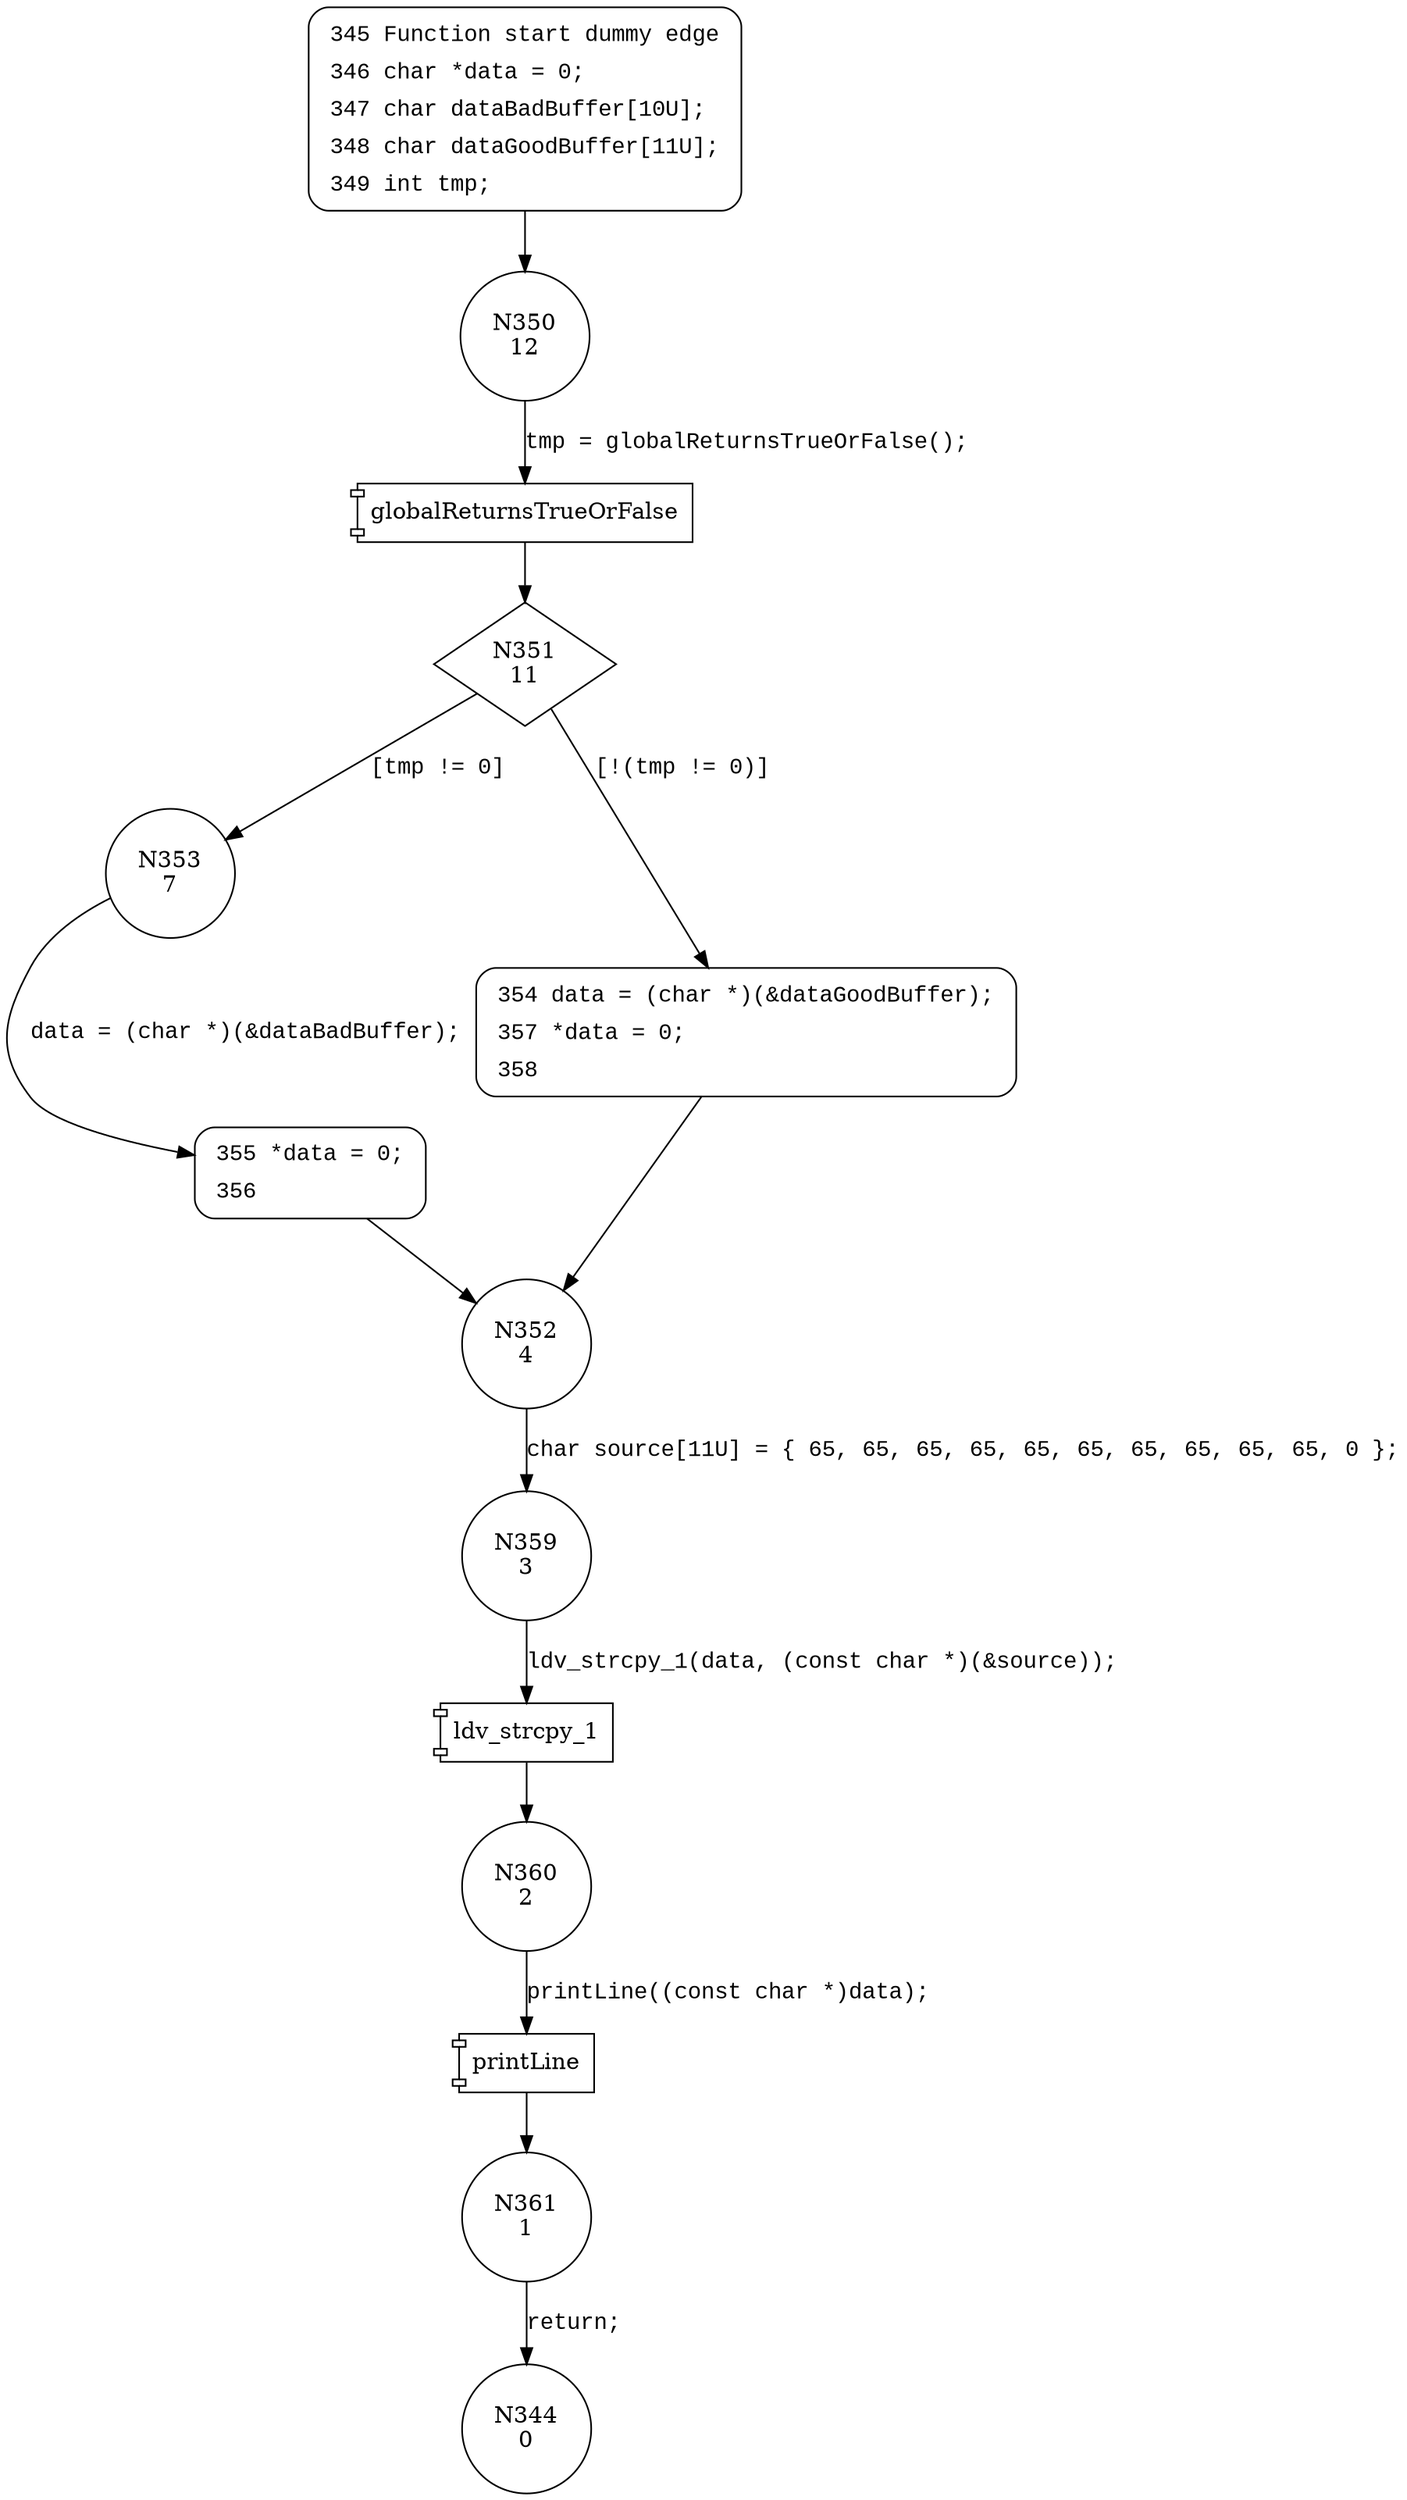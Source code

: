 digraph CWE121_Stack_Based_Buffer_Overflow__CWE193_char_declare_cpy_12_bad {
350 [shape="circle" label="N350\n12"]
351 [shape="diamond" label="N351\n11"]
353 [shape="circle" label="N353\n7"]
354 [shape="circle" label="N354\n10"]
352 [shape="circle" label="N352\n4"]
359 [shape="circle" label="N359\n3"]
360 [shape="circle" label="N360\n2"]
361 [shape="circle" label="N361\n1"]
355 [shape="circle" label="N355\n6"]
344 [shape="circle" label="N344\n0"]
345 [style="filled,bold" penwidth="1" fillcolor="white" fontname="Courier New" shape="Mrecord" label=<<table border="0" cellborder="0" cellpadding="3" bgcolor="white"><tr><td align="right">345</td><td align="left">Function start dummy edge</td></tr><tr><td align="right">346</td><td align="left">char *data = 0;</td></tr><tr><td align="right">347</td><td align="left">char dataBadBuffer[10U];</td></tr><tr><td align="right">348</td><td align="left">char dataGoodBuffer[11U];</td></tr><tr><td align="right">349</td><td align="left">int tmp;</td></tr></table>>]
345 -> 350[label=""]
354 [style="filled,bold" penwidth="1" fillcolor="white" fontname="Courier New" shape="Mrecord" label=<<table border="0" cellborder="0" cellpadding="3" bgcolor="white"><tr><td align="right">354</td><td align="left">data = (char *)(&amp;dataGoodBuffer);</td></tr><tr><td align="right">357</td><td align="left">*data = 0;</td></tr><tr><td align="right">358</td><td align="left"></td></tr></table>>]
354 -> 352[label=""]
355 [style="filled,bold" penwidth="1" fillcolor="white" fontname="Courier New" shape="Mrecord" label=<<table border="0" cellborder="0" cellpadding="3" bgcolor="white"><tr><td align="right">355</td><td align="left">*data = 0;</td></tr><tr><td align="right">356</td><td align="left"></td></tr></table>>]
355 -> 352[label=""]
100034 [shape="component" label="globalReturnsTrueOrFalse"]
350 -> 100034 [label="tmp = globalReturnsTrueOrFalse();" fontname="Courier New"]
100034 -> 351 [label="" fontname="Courier New"]
351 -> 353 [label="[tmp != 0]" fontname="Courier New"]
351 -> 354 [label="[!(tmp != 0)]" fontname="Courier New"]
352 -> 359 [label="char source[11U] = { 65, 65, 65, 65, 65, 65, 65, 65, 65, 65, 0 };" fontname="Courier New"]
100035 [shape="component" label="ldv_strcpy_1"]
359 -> 100035 [label="ldv_strcpy_1(data, (const char *)(&source));" fontname="Courier New"]
100035 -> 360 [label="" fontname="Courier New"]
100036 [shape="component" label="printLine"]
360 -> 100036 [label="printLine((const char *)data);" fontname="Courier New"]
100036 -> 361 [label="" fontname="Courier New"]
353 -> 355 [label="data = (char *)(&dataBadBuffer);" fontname="Courier New"]
361 -> 344 [label="return;" fontname="Courier New"]
}